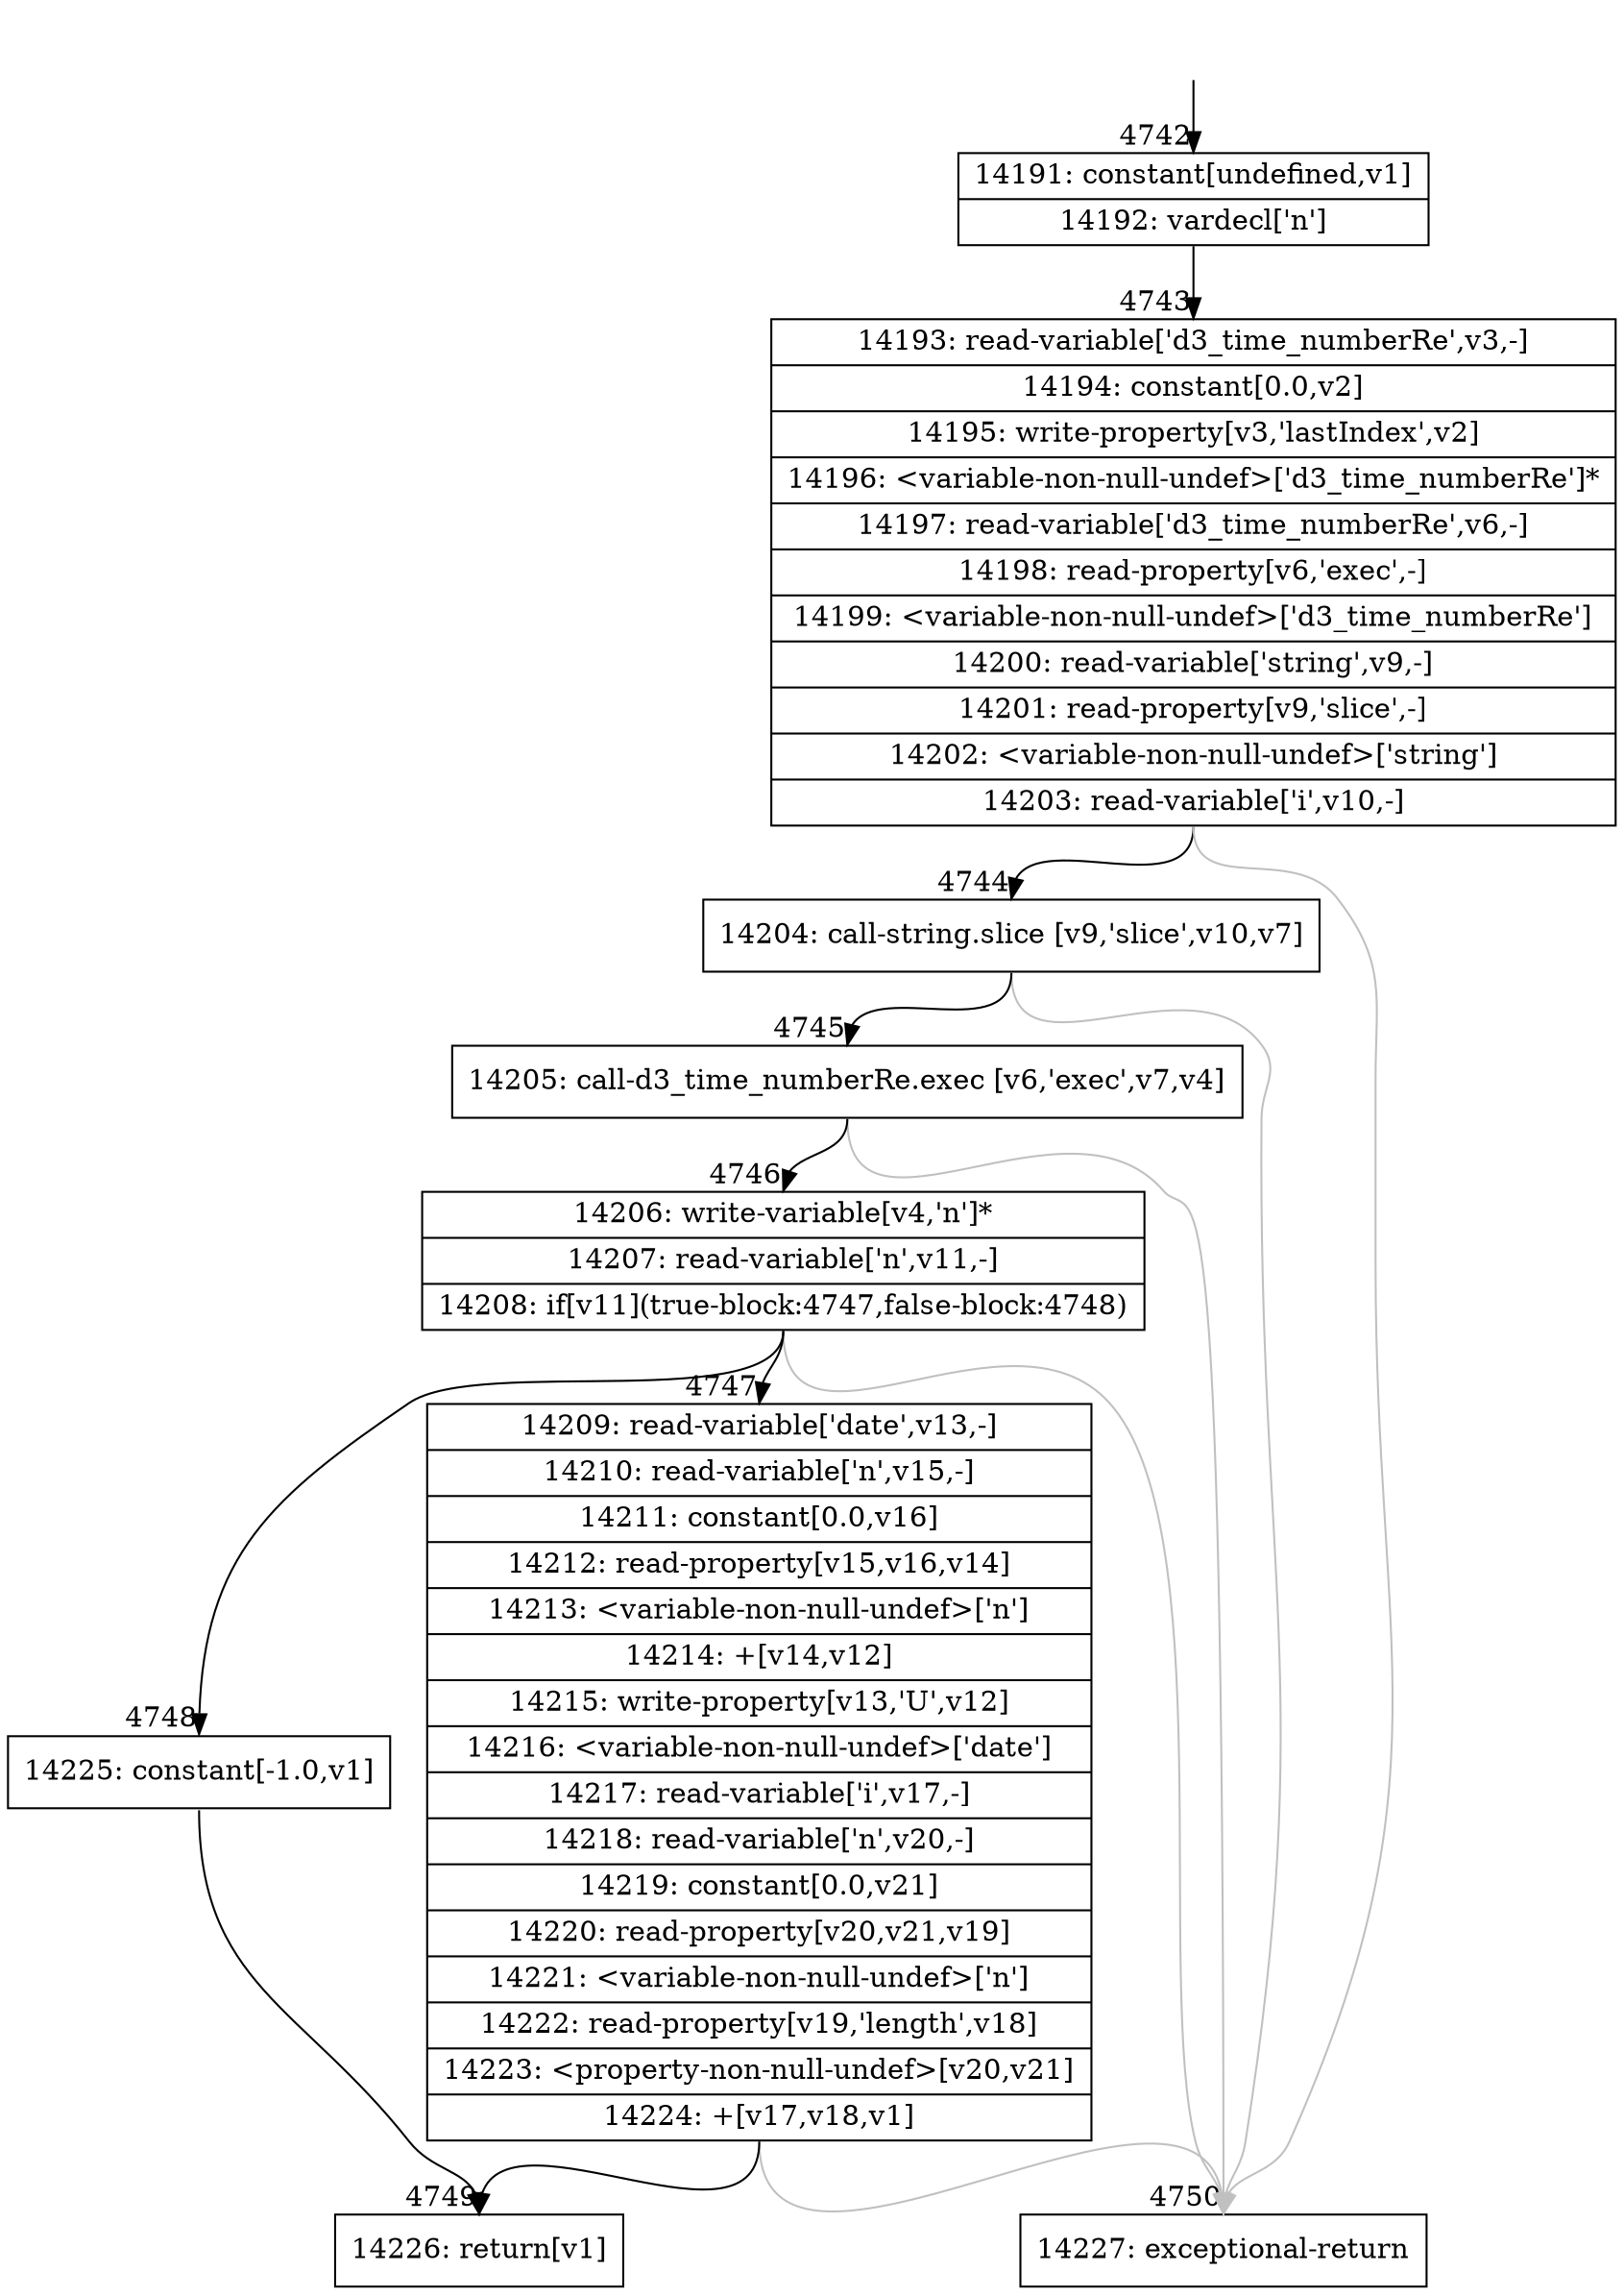 digraph {
rankdir="TD"
BB_entry444[shape=none,label=""];
BB_entry444 -> BB4742 [tailport=s, headport=n, headlabel="    4742"]
BB4742 [shape=record label="{14191: constant[undefined,v1]|14192: vardecl['n']}" ] 
BB4742 -> BB4743 [tailport=s, headport=n, headlabel="      4743"]
BB4743 [shape=record label="{14193: read-variable['d3_time_numberRe',v3,-]|14194: constant[0.0,v2]|14195: write-property[v3,'lastIndex',v2]|14196: \<variable-non-null-undef\>['d3_time_numberRe']*|14197: read-variable['d3_time_numberRe',v6,-]|14198: read-property[v6,'exec',-]|14199: \<variable-non-null-undef\>['d3_time_numberRe']|14200: read-variable['string',v9,-]|14201: read-property[v9,'slice',-]|14202: \<variable-non-null-undef\>['string']|14203: read-variable['i',v10,-]}" ] 
BB4743 -> BB4744 [tailport=s, headport=n, headlabel="      4744"]
BB4743 -> BB4750 [tailport=s, headport=n, color=gray, headlabel="      4750"]
BB4744 [shape=record label="{14204: call-string.slice [v9,'slice',v10,v7]}" ] 
BB4744 -> BB4745 [tailport=s, headport=n, headlabel="      4745"]
BB4744 -> BB4750 [tailport=s, headport=n, color=gray]
BB4745 [shape=record label="{14205: call-d3_time_numberRe.exec [v6,'exec',v7,v4]}" ] 
BB4745 -> BB4746 [tailport=s, headport=n, headlabel="      4746"]
BB4745 -> BB4750 [tailport=s, headport=n, color=gray]
BB4746 [shape=record label="{14206: write-variable[v4,'n']*|14207: read-variable['n',v11,-]|14208: if[v11](true-block:4747,false-block:4748)}" ] 
BB4746 -> BB4747 [tailport=s, headport=n, headlabel="      4747"]
BB4746 -> BB4748 [tailport=s, headport=n, headlabel="      4748"]
BB4746 -> BB4750 [tailport=s, headport=n, color=gray]
BB4747 [shape=record label="{14209: read-variable['date',v13,-]|14210: read-variable['n',v15,-]|14211: constant[0.0,v16]|14212: read-property[v15,v16,v14]|14213: \<variable-non-null-undef\>['n']|14214: +[v14,v12]|14215: write-property[v13,'U',v12]|14216: \<variable-non-null-undef\>['date']|14217: read-variable['i',v17,-]|14218: read-variable['n',v20,-]|14219: constant[0.0,v21]|14220: read-property[v20,v21,v19]|14221: \<variable-non-null-undef\>['n']|14222: read-property[v19,'length',v18]|14223: \<property-non-null-undef\>[v20,v21]|14224: +[v17,v18,v1]}" ] 
BB4747 -> BB4749 [tailport=s, headport=n, headlabel="      4749"]
BB4747 -> BB4750 [tailport=s, headport=n, color=gray]
BB4748 [shape=record label="{14225: constant[-1.0,v1]}" ] 
BB4748 -> BB4749 [tailport=s, headport=n]
BB4749 [shape=record label="{14226: return[v1]}" ] 
BB4750 [shape=record label="{14227: exceptional-return}" ] 
//#$~ 2745
}
